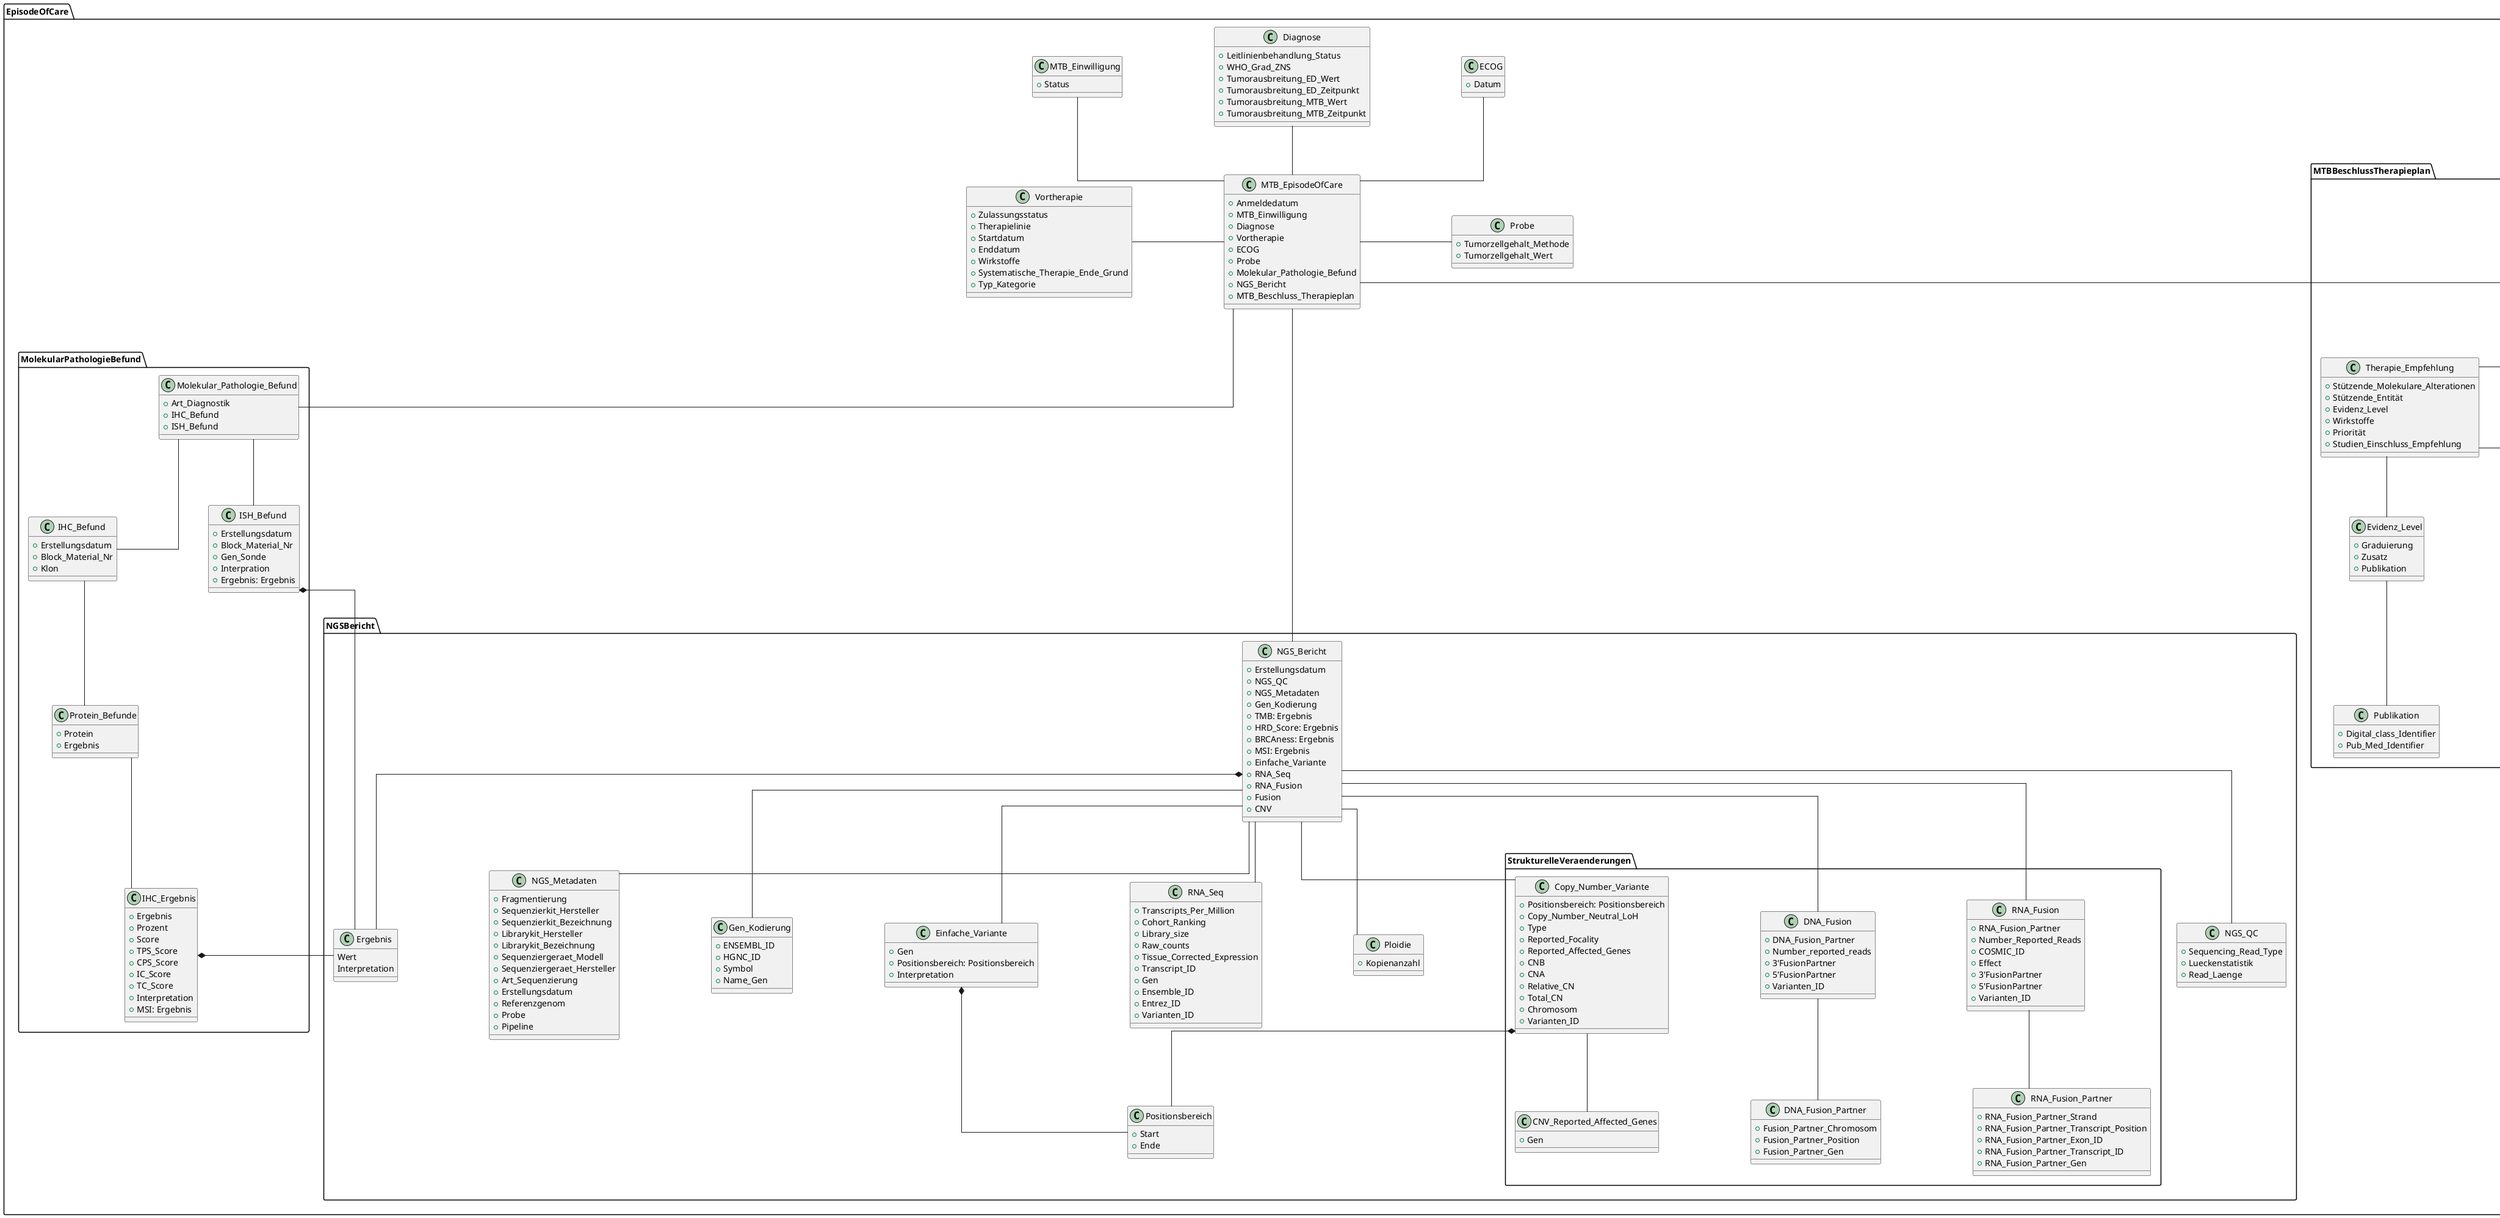 @startuml MII_MTB_LM
skinparam Linetype ortho
skinparam Nodesep 150
skinparam Ranksep 80
skinparam legendBackgroundColor #white

package EpisodeOfCare {
    class MTB_EpisodeOfCare {
        + Anmeldedatum
        + MTB_Einwilligung
        + Diagnose
        + Vortherapie
        + ECOG
        + Probe
        + Molekular_Pathologie_Befund
        + NGS_Bericht
        + MTB_Beschluss_Therapieplan
    }

    class MTB_Einwilligung {
        + Status
    }

    class Diagnose {
        + Leitlinienbehandlung_Status
        + WHO_Grad_ZNS
        + Tumorausbreitung_ED_Wert
        + Tumorausbreitung_ED_Zeitpunkt
        + Tumorausbreitung_MTB_Wert
        + Tumorausbreitung_MTB_Zeitpunkt
    }

    class Vortherapie {
        + Zulassungsstatus
        + Therapielinie
        + Startdatum
        + Enddatum
        + Wirkstoffe
        + Systematische_Therapie_Ende_Grund
        + Typ_Kategorie
    }

    class ECOG {
        + Datum
    }

    class Probe {
        + Tumorzellgehalt_Methode
        + Tumorzellgehalt_Wert
    }

    package MolekularPathologieBefund {
        class Molekular_Pathologie_Befund {
            + Art_Diagnostik
            + IHC_Befund
            + ISH_Befund
        }

        class IHC_Befund {
            + Erstellungsdatum
            + Block_Material_Nr
            + Klon
        }

        class Protein_Befunde {
            + Protein
            + Ergebnis
        }

        class IHC_Ergebnis {
            + Ergebnis
            + Prozent
            + Score
            + TPS_Score
            + CPS_Score
            + IC_Score
            + TC_Score
            + Interpretation
            + MSI: Ergebnis
        }

        class ISH_Befund {
            + Erstellungsdatum
            + Block_Material_Nr
            + Gen_Sonde
            + Interpration
            + Ergebnis: Ergebnis
        }
    }

    package NGSBericht {
        class NGS_Bericht {
            + Erstellungsdatum
            + NGS_QC
            + NGS_Metadaten
            + Gen_Kodierung
            + TMB: Ergebnis
            + HRD_Score: Ergebnis
            + BRCAness: Ergebnis
            + MSI: Ergebnis
            + Einfache_Variante
            + RNA_Seq
            + RNA_Fusion
            + Fusion
            + CNV 
        }

        class Ergebnis {
            Wert
            Interpretation
        }

        class NGS_QC {
            + Sequencing_Read_Type
            + Lueckenstatistik
            + Read_Laenge 
        }

        class NGS_Metadaten {
            + Fragmentierung
            + Sequenzierkit_Hersteller
            + Sequenzierkit_Bezeichnung
            + Librarykit_Hersteller
            + Librarykit_Bezeichnung
            + Sequenziergeraet_Modell
            + Sequenziergeraet_Hersteller
            + Art_Sequenzierung
            + Erstellungsdatum
            + Referenzgenom
            + Probe
            + Pipeline
        }

        class Gen_Kodierung{
            + ENSEMBL_ID
            + HGNC_ID
            + Symbol
            + Name_Gen
        }

        class Positionsbereich {
            + Start
            + Ende
        } 

        ' package KomplexeBiomarker {
        '     class TMB {
        '         + Interpretation
        '         + Wert
        '     }

        '     class HRD_Score {
        '         + Wert
        '         + Interpretation
        '     }

        '     class BRCAness {
        '         + Wert
        '         + Interpretation
        '     }

        '     class MSI {
        '         + Wert
        '         + Interpretation
        '     }
        ' }

        class Einfache_Variante {
            + Gen
            + Positionsbereich: Positionsbereich
            + Interpretation
        }

        class RNA_Seq {
            + Transcripts_Per_Million
            + Cohort_Ranking
            + Library_size
            + Raw_counts
            + Tissue_Corrected_Expression
            + Transcript_ID
            + Gen
            + Ensemble_ID
            + Entrez_ID
            + Varianten_ID
        }

        package StrukturelleVeraenderungen {
            class RNA_Fusion {
                + RNA_Fusion_Partner
                + Number_Reported_Reads
                + COSMIC_ID
                + Effect
                + 3'FusionPartner
                + 5'FusionPartner
                + Varianten_ID
            }

            class RNA_Fusion_Partner {
                + RNA_Fusion_Partner_Strand
                + RNA_Fusion_Partner_Transcript_Position
                + RNA_Fusion_Partner_Exon_ID
                + RNA_Fusion_Partner_Transcript_ID
                + RNA_Fusion_Partner_Gen
            }

            class DNA_Fusion {
                + DNA_Fusion_Partner
                + Number_reported_reads
                + 3'FusionPartner
                + 5'FusionPartner
                + Varianten_ID
            }

            class DNA_Fusion_Partner {
                + Fusion_Partner_Chromosom
                + Fusion_Partner_Position
                + Fusion_Partner_Gen
            }

            class Copy_Number_Variante {
                + Positionsbereich: Positionsbereich
                + Copy_Number_Neutral_LoH
                + Type
                + Reported_Focality
                + Reported_Affected_Genes
                + CNB
                + CNA
                + Relative_CN
                + Total_CN
                + Chromosom
                + Varianten_ID

            } 

            class CNV_Reported_Affected_Genes {
                + Gen
            }
        }

        class Ploidie {
            + Kopienanzahl
        }
    }

    package MTBBeschlussTherapieplan {
        class MTB_Beschluss_Therapieplan {
            + Erstellungsdatum
            + Protokollauszug
            + Status_Begründung
            + Therapie_Empfehlung
            + Rebiopsie_Auftrag
            + Humangenetische_Beratung_Auftrag
            + Histologie_Reevaluation_Auftrag
        }

        class Therapie_Empfehlung {
            + Stützende_Molekulare_Alterationen
            + Stützende_Entität
            + Evidenz_Level
            + Wirkstoffe
            + Priorität
            + Studien_Einschluss_Empfehlung
        }

        class Evidenz_Level {
            + Graduierung
            + Zusatz
            + Publikation
        }

        class Publikation {
            + Digital_class_Identifier
            + Pub_Med_Identifier
        }

        class Studien_Einschluss_Empfehlung{
            + Stützende_Entität
            + NCT_Nummer
            + Eudra_CT_Cummer
            + DRKS_Nummer
        }

        class Rebiopsie_Auftrag {
            + Begründung
        }

        class Humagenetische_Beratung_Auftrag {
            + Begründung
        }

        class Histologie_Reevaluation_Auftrag {
            + Begründung
        }
    }
}

package FollowUp {
    class MTB_Followup {
        + Erfassungsdatum
        + Follow_up_Status
        + Grund_Nicht_Umsetzung
        + Systemische_Therapie
    }

    class MTB_Systemische_Therapie {
        + Therapie_Startdatum 
        + Therapie_Enddatum
        + Systemische_Therapie_Ende_Grund 
        + Therapie_Empfehlung
        + Bemerkungen
        + Status
        + Wirkstoffe
        + Dosisdichte
        + Response_Befund
    }

    class Response_Befund {
        + Response_Beurteilung
        + Beurteilungsmethode
        + Zeitpunkt
    }


    class MTB_Antrag_Kostenuebernahme {
        + Ausstellungsdatum
        + Therapieempfehlung 
        + Antragsstadium
        + Antragstellung_ZPM_Geschaeftstelle
    }

    class MTB_Antwort_Kostenuebernahme {
        + Datum
        + Antrag 
        + Status
        + Grund
    }
}


MTB_EpisodeOfCare -u- MTB_Einwilligung
MTB_EpisodeOfCare -u- Diagnose
MTB_EpisodeOfCare -l- Vortherapie
MTB_EpisodeOfCare -u- ECOG
MTB_EpisodeOfCare -r- Probe
MTB_EpisodeOfCare -- Molekular_Pathologie_Befund
MTB_EpisodeOfCare -d- NGS_Bericht
MTB_EpisodeOfCare -l- MTB_Beschluss_Therapieplan

Molekular_Pathologie_Befund -- IHC_Befund
IHC_Befund -- Protein_Befunde
Protein_Befunde -- IHC_Ergebnis
IHC_Ergebnis *- Ergebnis
Molekular_Pathologie_Befund -- ISH_Befund
ISH_Befund *- Ergebnis

NGS_Bericht -- NGS_QC
NGS_Bericht -- NGS_Metadaten
NGS_Bericht -- Gen_Kodierung
Einfache_Variante *-- Positionsbereich
Copy_Number_Variante *-- Positionsbereich

NGS_Bericht -- Einfache_Variante
NGS_Bericht -- RNA_Seq
NGS_Bericht -- RNA_Fusion
NGS_Bericht *-- Ergebnis
RNA_Fusion -- RNA_Fusion_Partner
NGS_Bericht -- DNA_Fusion
DNA_Fusion -- DNA_Fusion_Partner
NGS_Bericht -- Copy_Number_Variante
Copy_Number_Variante -- CNV_Reported_Affected_Genes
NGS_Bericht -- Ploidie

MTB_Beschluss_Therapieplan -- Therapie_Empfehlung
Therapie_Empfehlung -- Evidenz_Level
Evidenz_Level -- Publikation
Therapie_Empfehlung -- Studien_Einschluss_Empfehlung
MTB_Beschluss_Therapieplan -- Rebiopsie_Auftrag
MTB_Beschluss_Therapieplan -- Humagenetische_Beratung_Auftrag
MTB_Beschluss_Therapieplan -- Histologie_Reevaluation_Auftrag

MTB_Followup -- MTB_Systemische_Therapie
MTB_Systemische_Therapie -- Response_Befund
MTB_Followup -- MTB_Antrag_Kostenuebernahme
MTB_Followup -- MTB_Antwort_Kostenuebernahme







/'Antwort_Kostenuebernahme::Antrag -left-> MTB_Antrag_Kostenuebernahme
MTB_EpisodeOfCare::MTB_Einwiliigung o-left- MTB_Einwilligung
MTB_EpisodeOfCare::Diagnose o-up- Diagnose
MTB_EpisodeOfCare::Vortherapie o-down- Vortherapie
MTB_EpisodeOfCare::Probe o-down- Probe
MTB_EpisodeOfCare::Molekular_Pathologie_Befund  o-down- Molekular_Pathologie_Befund
MTB_EpisodeOfCare::NGS_Bericht o-down--- NGS_Bericht
MTB_EpisodeOfCare::MTB_Beschluss_Therapieplan o-down-- MTB_Beschluss_Therapieplan
MTB_EpisodeOfCare::ECOG o-right- ECOG
MTB_Systemische_Therapie::Therapie_Empfehlung <-- Therapie_Empfehlung
ResponseBefund o-down- MTB_Systemische_Therapie
MTB_Systemische_Therapie <-right- MTB_Followup::Systemische_Therapie
NGS_TMB --o NGS_Bericht::TMB
NGS_Metadaten --o NGS_Bericht::NGS_Metadaten
Gen_Kodierung --o NGS_Bericht::Gen_Kodierung
Positionsbereich --o NGS_Bericht::Positionsbereich
HRD_Score --o NGS_Bericht::HRD_Score 
Einfache_Variante --o NGS_Bericht::Einfache_Variante 
RNA_Seq --o NGS_Bericht::RNA_Seq 
RNA_Fusion --o NGS_Bericht::RNA_Fusion 
Therapie_Empfehlung --o MTB_Beschluss_Therapieplan::Therapie_Empfehlung
NGS_Bericht::NGS_QC o-- NGS_QC
NGS_Bericht::Fusion o-- Fusion 
NGS_Bericht::CNV o-- CopyNumberVariante
Therapie_Empfehlung::Studien_Einschluss_Empfehlung o--  Studien_Einschluss_Empfehlung
NGS_Bericht -right--> MTB_Beschluss_Therapieplan 
Therapie_Empfehlung <-- MTB_Antrag_Kostenuebernahme::TherapieEmpfehlung
IHC_Befund::Protein_Befunde o-- Protein_Befunde
Protein_Befunde::Ergebnis o-- IHC_Ergebnis
Molekular_Pathologie_Befund::IHC_Befund o-- IHC_Befund
Molekular_Pathologie_Befund::ISH_Befund o-- ISH_Befund
ISH_Befund::Ergebnis o-- ISH_Ergebnis'/

@enduml